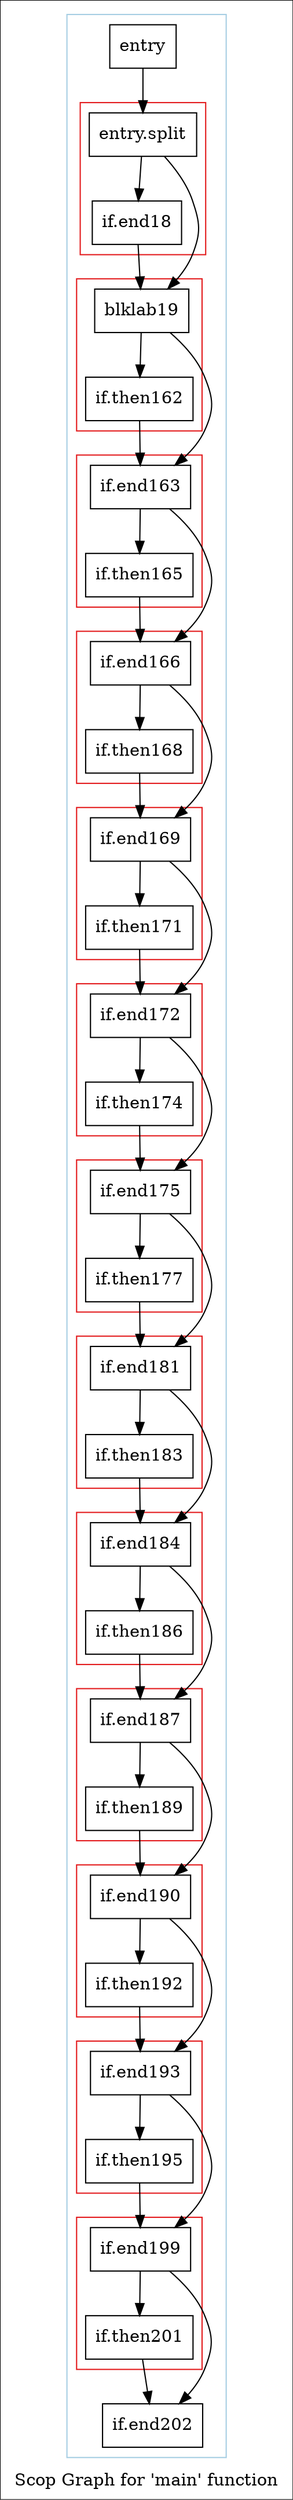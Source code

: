 digraph "Scop Graph for 'main' function" {
	label="Scop Graph for 'main' function";

	Node0xce65b70 [shape=record,label="{entry}"];
	Node0xce65b70 -> Node0xce92c50;
	Node0xce92c50 [shape=record,label="{entry.split}"];
	Node0xce92c50 -> Node0xcef18a0;
	Node0xce92c50 -> Node0xcef1670;
	Node0xcef18a0 [shape=record,label="{blklab19}"];
	Node0xcef18a0 -> Node0xceca120;
	Node0xcef18a0 -> Node0xce7b3c0;
	Node0xceca120 [shape=record,label="{if.end163}"];
	Node0xceca120 -> Node0xcfa2060;
	Node0xceca120 -> Node0xcec3330;
	Node0xcfa2060 [shape=record,label="{if.end166}"];
	Node0xcfa2060 -> Node0xceccf80;
	Node0xcfa2060 -> Node0xce71aa0;
	Node0xceccf80 [shape=record,label="{if.end169}"];
	Node0xceccf80 -> Node0xce68ba0;
	Node0xceccf80 -> Node0xcec9590;
	Node0xce68ba0 [shape=record,label="{if.end172}"];
	Node0xce68ba0 -> Node0xcc8ee90;
	Node0xce68ba0 -> Node0xceb9d60;
	Node0xcc8ee90 [shape=record,label="{if.end175}"];
	Node0xcc8ee90 -> Node0xce677d0;
	Node0xcc8ee90 -> Node0xcecd010;
	Node0xce677d0 [shape=record,label="{if.end181}"];
	Node0xce677d0 -> Node0xceb7180;
	Node0xce677d0 -> Node0xcf85070;
	Node0xceb7180 [shape=record,label="{if.end184}"];
	Node0xceb7180 -> Node0xce5b020;
	Node0xceb7180 -> Node0xcebb0f0;
	Node0xce5b020 [shape=record,label="{if.end187}"];
	Node0xce5b020 -> Node0xcf85020;
	Node0xce5b020 -> Node0xcec8cd0;
	Node0xcf85020 [shape=record,label="{if.end190}"];
	Node0xcf85020 -> Node0xcecb340;
	Node0xcf85020 -> Node0xce750e0;
	Node0xcecb340 [shape=record,label="{if.end193}"];
	Node0xcecb340 -> Node0xcec71c0;
	Node0xcecb340 -> Node0xceecab0;
	Node0xcec71c0 [shape=record,label="{if.end199}"];
	Node0xcec71c0 -> Node0xce7c1d0;
	Node0xcec71c0 -> Node0xcd407b0;
	Node0xce7c1d0 [shape=record,label="{if.end202}"];
	Node0xcd407b0 [shape=record,label="{if.then201}"];
	Node0xcd407b0 -> Node0xce7c1d0;
	Node0xceecab0 [shape=record,label="{if.then195}"];
	Node0xceecab0 -> Node0xcec71c0;
	Node0xce750e0 [shape=record,label="{if.then192}"];
	Node0xce750e0 -> Node0xcecb340;
	Node0xcec8cd0 [shape=record,label="{if.then189}"];
	Node0xcec8cd0 -> Node0xcf85020;
	Node0xcebb0f0 [shape=record,label="{if.then186}"];
	Node0xcebb0f0 -> Node0xce5b020;
	Node0xcf85070 [shape=record,label="{if.then183}"];
	Node0xcf85070 -> Node0xceb7180;
	Node0xcecd010 [shape=record,label="{if.then177}"];
	Node0xcecd010 -> Node0xce677d0;
	Node0xceb9d60 [shape=record,label="{if.then174}"];
	Node0xceb9d60 -> Node0xcc8ee90;
	Node0xcec9590 [shape=record,label="{if.then171}"];
	Node0xcec9590 -> Node0xce68ba0;
	Node0xce71aa0 [shape=record,label="{if.then168}"];
	Node0xce71aa0 -> Node0xceccf80;
	Node0xcec3330 [shape=record,label="{if.then165}"];
	Node0xcec3330 -> Node0xcfa2060;
	Node0xce7b3c0 [shape=record,label="{if.then162}"];
	Node0xce7b3c0 -> Node0xceca120;
	Node0xcef1670 [shape=record,label="{if.end18}"];
	Node0xcef1670 -> Node0xcef18a0;
	colorscheme = "paired12"
        subgraph cluster_0xce75f70 {
          label = "";
          style = solid;
          color = 1
          subgraph cluster_0xce868e0 {
            label = "";
            style = solid;
            color = 6
            Node0xce92c50;
            Node0xcef1670;
          }
          subgraph cluster_0xce78700 {
            label = "";
            style = solid;
            color = 6
            Node0xcef18a0;
            Node0xce7b3c0;
          }
          subgraph cluster_0xce7b790 {
            label = "";
            style = solid;
            color = 6
            Node0xceca120;
            Node0xcec3330;
          }
          subgraph cluster_0xcf81a90 {
            label = "";
            style = solid;
            color = 6
            Node0xcfa2060;
            Node0xce71aa0;
          }
          subgraph cluster_0xceccd50 {
            label = "";
            style = solid;
            color = 6
            Node0xceccf80;
            Node0xcec9590;
          }
          subgraph cluster_0xcecb190 {
            label = "";
            style = solid;
            color = 6
            Node0xce68ba0;
            Node0xceb9d60;
          }
          subgraph cluster_0xce791e0 {
            label = "";
            style = solid;
            color = 6
            Node0xcc8ee90;
            Node0xcecd010;
          }
          subgraph cluster_0xcf96ac0 {
            label = "";
            style = solid;
            color = 6
            Node0xce677d0;
            Node0xcf85070;
          }
          subgraph cluster_0xcf7c350 {
            label = "";
            style = solid;
            color = 6
            Node0xceb7180;
            Node0xcebb0f0;
          }
          subgraph cluster_0xce91560 {
            label = "";
            style = solid;
            color = 6
            Node0xce5b020;
            Node0xcec8cd0;
          }
          subgraph cluster_0xce577a0 {
            label = "";
            style = solid;
            color = 6
            Node0xcf85020;
            Node0xce750e0;
          }
          subgraph cluster_0xce87770 {
            label = "";
            style = solid;
            color = 6
            Node0xcecb340;
            Node0xceecab0;
          }
          subgraph cluster_0xce8eac0 {
            label = "";
            style = solid;
            color = 6
            Node0xcec71c0;
            Node0xcd407b0;
          }
          Node0xce65b70;
          Node0xce7c1d0;
        }
}
